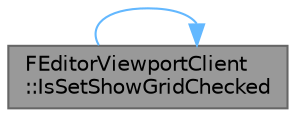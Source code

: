 digraph "FEditorViewportClient::IsSetShowGridChecked"
{
 // INTERACTIVE_SVG=YES
 // LATEX_PDF_SIZE
  bgcolor="transparent";
  edge [fontname=Helvetica,fontsize=10,labelfontname=Helvetica,labelfontsize=10];
  node [fontname=Helvetica,fontsize=10,shape=box,height=0.2,width=0.4];
  rankdir="LR";
  Node1 [id="Node000001",label="FEditorViewportClient\l::IsSetShowGridChecked",height=0.2,width=0.4,color="gray40", fillcolor="grey60", style="filled", fontcolor="black",tooltip="Callback for checking the grid show flag."];
  Node1 -> Node1 [id="edge1_Node000001_Node000001",color="steelblue1",style="solid",tooltip=" "];
}
